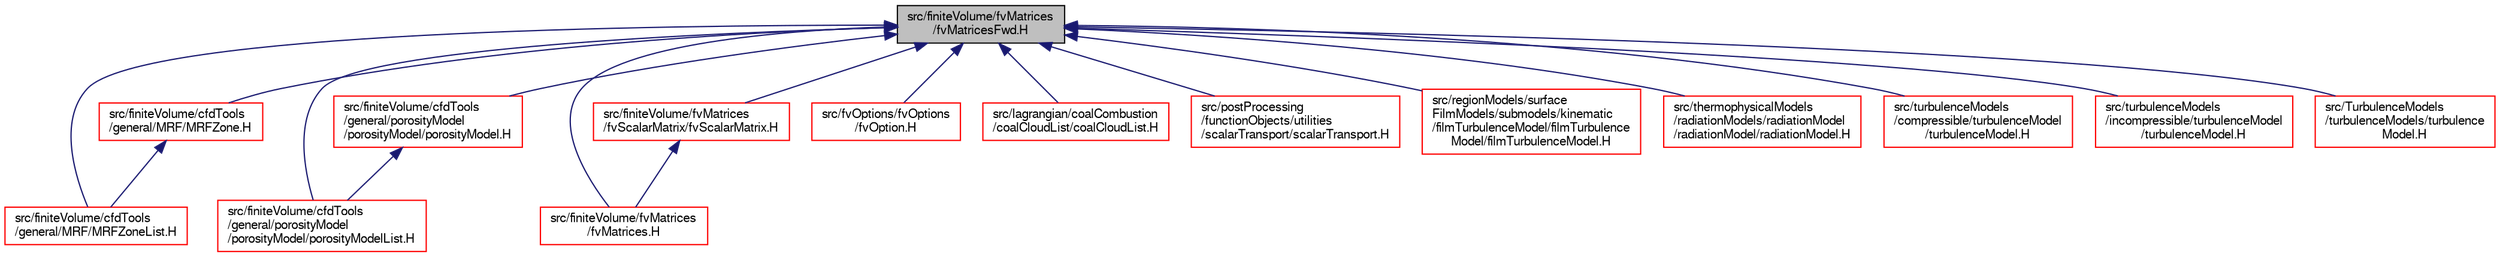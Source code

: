 digraph "src/finiteVolume/fvMatrices/fvMatricesFwd.H"
{
  bgcolor="transparent";
  edge [fontname="FreeSans",fontsize="10",labelfontname="FreeSans",labelfontsize="10"];
  node [fontname="FreeSans",fontsize="10",shape=record];
  Node58 [label="src/finiteVolume/fvMatrices\l/fvMatricesFwd.H",height=0.2,width=0.4,color="black", fillcolor="grey75", style="filled", fontcolor="black"];
  Node58 -> Node59 [dir="back",color="midnightblue",fontsize="10",style="solid",fontname="FreeSans"];
  Node59 [label="src/finiteVolume/cfdTools\l/general/MRF/MRFZoneList.H",height=0.2,width=0.4,color="red",URL="$a01274.html"];
  Node58 -> Node63 [dir="back",color="midnightblue",fontsize="10",style="solid",fontname="FreeSans"];
  Node63 [label="src/finiteVolume/cfdTools\l/general/MRF/MRFZone.H",height=0.2,width=0.4,color="red",URL="$a01265.html"];
  Node63 -> Node59 [dir="back",color="midnightblue",fontsize="10",style="solid",fontname="FreeSans"];
  Node58 -> Node67 [dir="back",color="midnightblue",fontsize="10",style="solid",fontname="FreeSans"];
  Node67 [label="src/finiteVolume/cfdTools\l/general/porosityModel\l/porosityModel/porosityModelList.H",height=0.2,width=0.4,color="red",URL="$a01313.html"];
  Node58 -> Node71 [dir="back",color="midnightblue",fontsize="10",style="solid",fontname="FreeSans"];
  Node71 [label="src/finiteVolume/cfdTools\l/general/porosityModel\l/porosityModel/porosityModel.H",height=0.2,width=0.4,color="red",URL="$a01304.html"];
  Node71 -> Node67 [dir="back",color="midnightblue",fontsize="10",style="solid",fontname="FreeSans"];
  Node58 -> Node83 [dir="back",color="midnightblue",fontsize="10",style="solid",fontname="FreeSans"];
  Node83 [label="src/finiteVolume/fvMatrices\l/fvMatrices.H",height=0.2,width=0.4,color="red",URL="$a03272.html",tooltip="A special matrix type and solver, designed for finite volume solutions of scalar equations. "];
  Node58 -> Node217 [dir="back",color="midnightblue",fontsize="10",style="solid",fontname="FreeSans"];
  Node217 [label="src/finiteVolume/fvMatrices\l/fvScalarMatrix/fvScalarMatrix.H",height=0.2,width=0.4,color="red",URL="$a03290.html",tooltip="A scalar instance of fvMatrix. "];
  Node217 -> Node83 [dir="back",color="midnightblue",fontsize="10",style="solid",fontname="FreeSans"];
  Node58 -> Node267 [dir="back",color="midnightblue",fontsize="10",style="solid",fontname="FreeSans"];
  Node267 [label="src/fvOptions/fvOptions\l/fvOption.H",height=0.2,width=0.4,color="red",URL="$a04613.html"];
  Node58 -> Node134 [dir="back",color="midnightblue",fontsize="10",style="solid",fontname="FreeSans"];
  Node134 [label="src/lagrangian/coalCombustion\l/coalCloudList/coalCloudList.H",height=0.2,width=0.4,color="red",URL="$a04919.html"];
  Node58 -> Node278 [dir="back",color="midnightblue",fontsize="10",style="solid",fontname="FreeSans"];
  Node278 [label="src/postProcessing\l/functionObjects/utilities\l/scalarTransport/scalarTransport.H",height=0.2,width=0.4,color="red",URL="$a13835.html"];
  Node58 -> Node320 [dir="back",color="midnightblue",fontsize="10",style="solid",fontname="FreeSans"];
  Node320 [label="src/regionModels/surface\lFilmModels/submodels/kinematic\l/filmTurbulenceModel/filmTurbulence\lModel/filmTurbulenceModel.H",height=0.2,width=0.4,color="red",URL="$a14225.html"];
  Node58 -> Node324 [dir="back",color="midnightblue",fontsize="10",style="solid",fontname="FreeSans"];
  Node324 [label="src/thermophysicalModels\l/radiationModels/radiationModel\l/radiationModel/radiationModel.H",height=0.2,width=0.4,color="red",URL="$a16004.html"];
  Node58 -> Node349 [dir="back",color="midnightblue",fontsize="10",style="solid",fontname="FreeSans"];
  Node349 [label="src/turbulenceModels\l/compressible/turbulenceModel\l/turbulenceModel.H",height=0.2,width=0.4,color="red",URL="$a40268.html"];
  Node58 -> Node351 [dir="back",color="midnightblue",fontsize="10",style="solid",fontname="FreeSans"];
  Node351 [label="src/turbulenceModels\l/incompressible/turbulenceModel\l/turbulenceModel.H",height=0.2,width=0.4,color="red",URL="$a40271.html"];
  Node58 -> Node385 [dir="back",color="midnightblue",fontsize="10",style="solid",fontname="FreeSans"];
  Node385 [label="src/TurbulenceModels\l/turbulenceModels/turbulence\lModel.H",height=0.2,width=0.4,color="red",URL="$a40274.html"];
}
